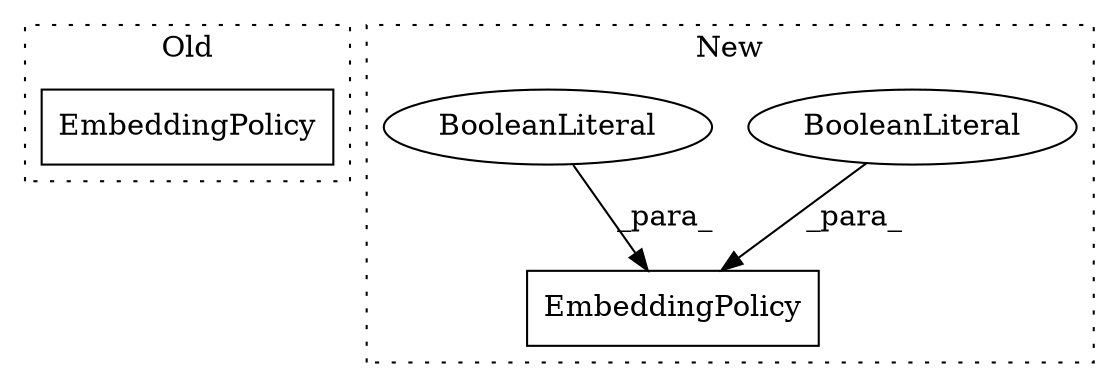 digraph G {
subgraph cluster0 {
1 [label="EmbeddingPolicy" a="32" s="12037" l="17" shape="box"];
label = "Old";
style="dotted";
}
subgraph cluster1 {
2 [label="EmbeddingPolicy" a="32" s="12037,12064" l="16,1" shape="box"];
3 [label="BooleanLiteral" a="9" s="12059" l="5" shape="ellipse"];
4 [label="BooleanLiteral" a="9" s="12053" l="5" shape="ellipse"];
label = "New";
style="dotted";
}
3 -> 2 [label="_para_"];
4 -> 2 [label="_para_"];
}